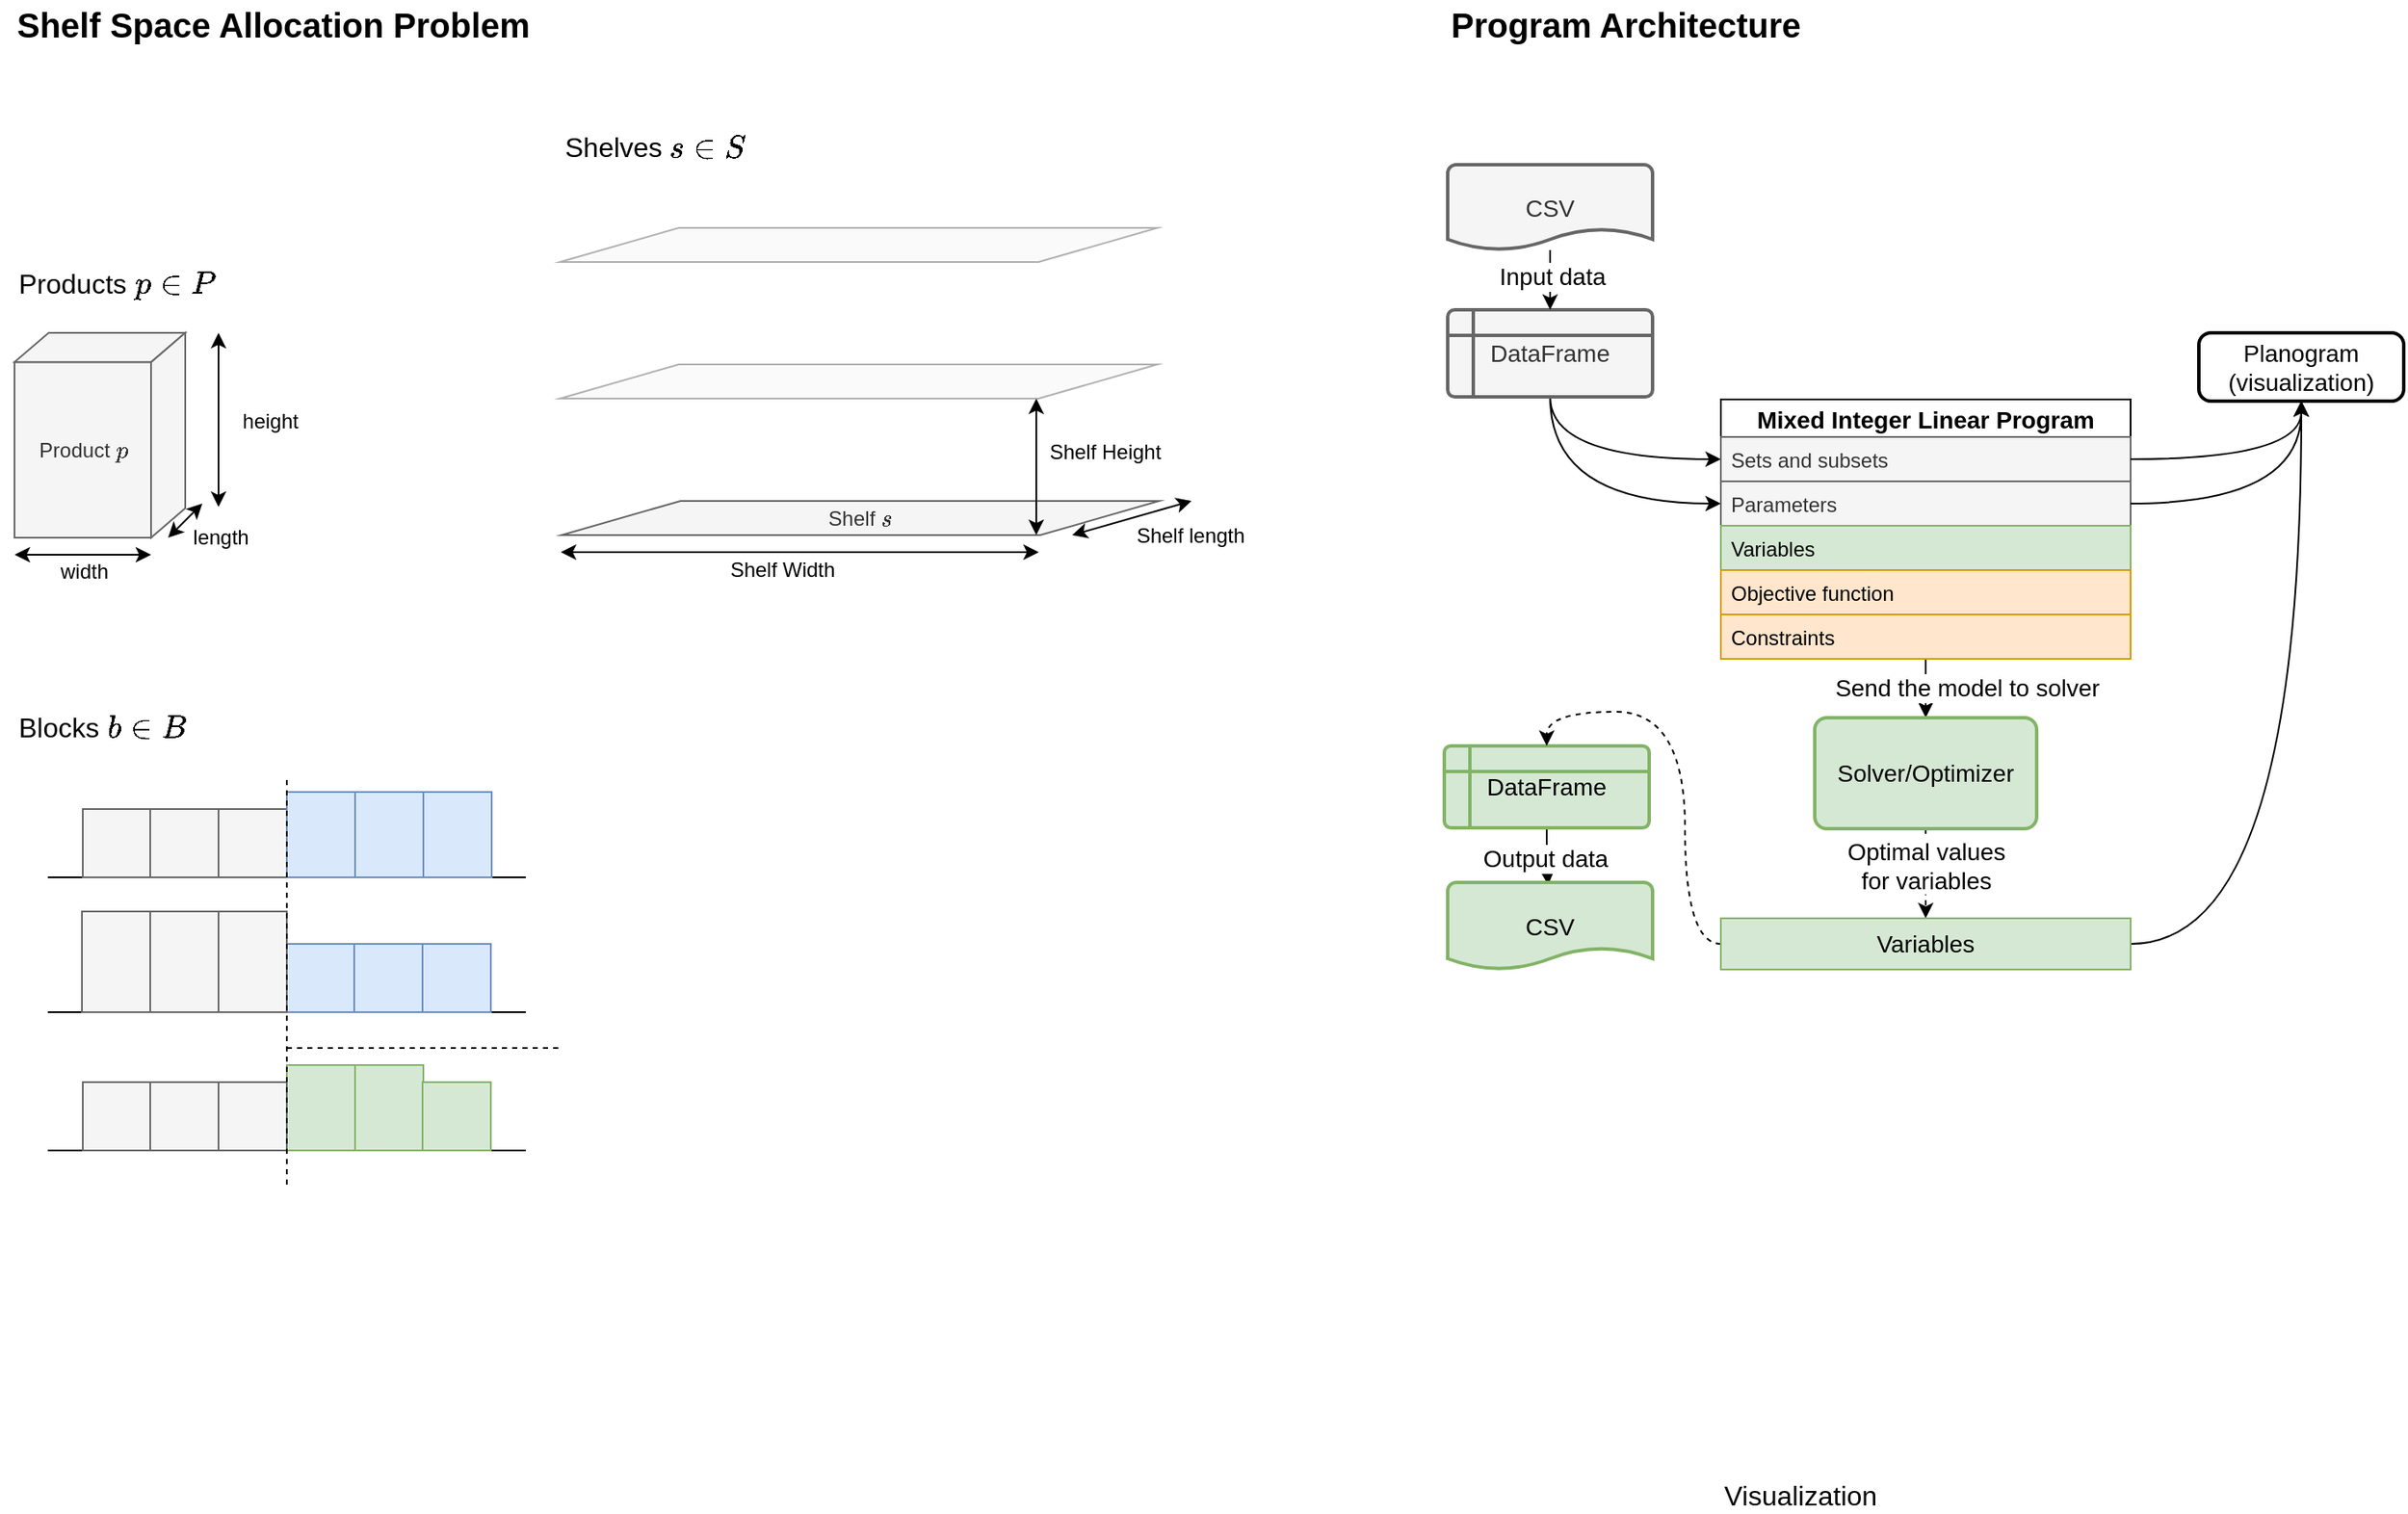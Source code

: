 <mxfile version="10.7.6" type="device"><diagram id="Uy3uvvW7gV8vHQEtKgSc" name="Page-1"><mxGraphModel dx="961" dy="609" grid="1" gridSize="10" guides="1" tooltips="1" connect="1" arrows="1" fold="1" page="1" pageScale="1" pageWidth="850" pageHeight="1100" math="1" shadow="0"><root><mxCell id="0"/><mxCell id="1" parent="0"/><mxCell id="ZyuBsT2kMfuU2qpAa5RZ-16" value="" style="endArrow=classic;startArrow=classic;html=1;" parent="1" edge="1"><mxGeometry width="50" height="50" relative="1" as="geometry"><mxPoint x="400.5" y="369.5" as="sourcePoint"/><mxPoint x="680.5" y="369.5" as="targetPoint"/></mxGeometry></mxCell><mxCell id="Q-OfqKG9HfWTGEBHC6da-2" value="Shelf Width" style="text;html=1;resizable=0;points=[];align=center;verticalAlign=middle;labelBackgroundColor=#ffffff;" parent="ZyuBsT2kMfuU2qpAa5RZ-16" vertex="1" connectable="0"><mxGeometry x="-0.199" y="-1" relative="1" as="geometry"><mxPoint x="17.5" y="9.5" as="offset"/></mxGeometry></mxCell><mxCell id="ZyuBsT2kMfuU2qpAa5RZ-17" value="Products \(p \in P\)" style="text;html=1;resizable=0;points=[];autosize=1;align=left;verticalAlign=top;spacingTop=-4;fontSize=16;" parent="1" vertex="1"><mxGeometry x="80.5" y="199.5" width="110" height="20" as="geometry"/></mxCell><mxCell id="ZyuBsT2kMfuU2qpAa5RZ-18" value="Shelves \(s\in S\)" style="text;html=1;resizable=0;points=[];autosize=1;align=left;verticalAlign=top;spacingTop=-4;fontSize=16;" parent="1" vertex="1"><mxGeometry x="401" y="120" width="110" height="20" as="geometry"/></mxCell><mxCell id="Nxzj6FKAip8sOl0AJ4HT-1" value="Shelf Space Allocation Problem&lt;br style=&quot;font-size: 20px;&quot;&gt;" style="text;html=1;resizable=0;points=[];autosize=1;align=left;verticalAlign=top;spacingTop=-4;fontSize=20;fontStyle=1" parent="1" vertex="1"><mxGeometry x="80" y="46" width="180" height="20" as="geometry"/></mxCell><mxCell id="Nxzj6FKAip8sOl0AJ4HT-2" value="Program Architecture" style="text;html=1;resizable=0;points=[];autosize=1;align=left;verticalAlign=top;spacingTop=-4;fontSize=20;fontStyle=1" parent="1" vertex="1"><mxGeometry x="920" y="46" width="200" height="30" as="geometry"/></mxCell><mxCell id="ArbSpJ1vyQyhhJunyPkZ-13" style="edgeStyle=orthogonalEdgeStyle;rounded=0;orthogonalLoop=1;jettySize=auto;html=1;entryX=0;entryY=0.5;entryDx=0;entryDy=0;curved=1;" edge="1" parent="1" source="Nxzj6FKAip8sOl0AJ4HT-3" target="ArbSpJ1vyQyhhJunyPkZ-2"><mxGeometry relative="1" as="geometry"/></mxCell><mxCell id="ArbSpJ1vyQyhhJunyPkZ-14" style="edgeStyle=orthogonalEdgeStyle;curved=1;rounded=0;orthogonalLoop=1;jettySize=auto;html=1;entryX=0;entryY=0.5;entryDx=0;entryDy=0;" edge="1" parent="1" source="Nxzj6FKAip8sOl0AJ4HT-3" target="ArbSpJ1vyQyhhJunyPkZ-3"><mxGeometry relative="1" as="geometry"/></mxCell><mxCell id="Nxzj6FKAip8sOl0AJ4HT-3" value="DataFrame" style="shape=internalStorage;whiteSpace=wrap;html=1;dx=15;dy=15;rounded=1;arcSize=8;strokeWidth=2;dashed=0;fontFamily=Helvetica;fontSize=14;fontColor=#333333;align=center;strokeColor=#666666;fillColor=#f5f5f5;" parent="1" vertex="1"><mxGeometry x="920" y="227.5" width="120" height="51" as="geometry"/></mxCell><mxCell id="ArbSpJ1vyQyhhJunyPkZ-25" style="edgeStyle=orthogonalEdgeStyle;curved=1;rounded=0;orthogonalLoop=1;jettySize=auto;html=1;entryX=0.49;entryY=0.029;entryDx=0;entryDy=0;entryPerimeter=0;fontSize=16;" edge="1" parent="1" source="Nxzj6FKAip8sOl0AJ4HT-13" target="hRU-6L5j_bpRi2SihB1o-7"><mxGeometry relative="1" as="geometry"/></mxCell><mxCell id="ArbSpJ1vyQyhhJunyPkZ-39" value="Output data" style="text;html=1;resizable=0;points=[];align=center;verticalAlign=middle;labelBackgroundColor=#ffffff;fontSize=14;" vertex="1" connectable="0" parent="ArbSpJ1vyQyhhJunyPkZ-25"><mxGeometry x="-0.217" y="-1" relative="1" as="geometry"><mxPoint y="4" as="offset"/></mxGeometry></mxCell><mxCell id="Nxzj6FKAip8sOl0AJ4HT-13" value="DataFrame&lt;br style=&quot;font-size: 14px;&quot;&gt;" style="shape=internalStorage;whiteSpace=wrap;html=1;dx=15;dy=15;rounded=1;arcSize=8;strokeWidth=2;dashed=0;fontFamily=Helvetica;fontSize=14;align=center;strokeColor=#82b366;fillColor=#d5e8d4;" parent="1" vertex="1"><mxGeometry x="918" y="483" width="120" height="48" as="geometry"/></mxCell><mxCell id="hRU-6L5j_bpRi2SihB1o-6" style="edgeStyle=orthogonalEdgeStyle;rounded=0;orthogonalLoop=1;jettySize=auto;html=1;" parent="1" source="hRU-6L5j_bpRi2SihB1o-5" target="Nxzj6FKAip8sOl0AJ4HT-3" edge="1"><mxGeometry relative="1" as="geometry"><Array as="points"><mxPoint x="980" y="217.5"/><mxPoint x="980" y="217.5"/></Array></mxGeometry></mxCell><mxCell id="ArbSpJ1vyQyhhJunyPkZ-38" value="Input data" style="text;html=1;resizable=0;points=[];align=center;verticalAlign=middle;labelBackgroundColor=#ffffff;fontSize=14;" vertex="1" connectable="0" parent="hRU-6L5j_bpRi2SihB1o-6"><mxGeometry x="0.443" y="-8" relative="1" as="geometry"><mxPoint x="8.5" y="-10.5" as="offset"/></mxGeometry></mxCell><mxCell id="hRU-6L5j_bpRi2SihB1o-5" value="CSV" style="strokeWidth=2;html=1;shape=mxgraph.flowchart.document2;whiteSpace=wrap;size=0.25;fontFamily=Helvetica;fontSize=14;fontColor=#333333;align=center;strokeColor=#666666;fillColor=#f5f5f5;" parent="1" vertex="1"><mxGeometry x="920" y="142.5" width="120" height="50" as="geometry"/></mxCell><mxCell id="hRU-6L5j_bpRi2SihB1o-7" value="CSV&lt;br style=&quot;font-size: 14px;&quot;&gt;" style="strokeWidth=2;html=1;shape=mxgraph.flowchart.document2;whiteSpace=wrap;size=0.25;fontFamily=Helvetica;fontSize=14;align=center;strokeColor=#82b366;fillColor=#d5e8d4;" parent="1" vertex="1"><mxGeometry x="920" y="563" width="120" height="51" as="geometry"/></mxCell><mxCell id="hRU-6L5j_bpRi2SihB1o-11" value="Planogram &lt;br&gt;(visualization)&lt;br style=&quot;font-size: 14px&quot;&gt;" style="rounded=1;whiteSpace=wrap;html=1;absoluteArcSize=1;arcSize=14;strokeWidth=2;fontFamily=Helvetica;fontSize=14;align=center;" parent="1" vertex="1"><mxGeometry x="1360" y="241" width="120" height="40" as="geometry"/></mxCell><mxCell id="hRU-6L5j_bpRi2SihB1o-13" value="Visualization" style="text;html=1;resizable=0;points=[];autosize=1;align=left;verticalAlign=top;spacingTop=-4;fontSize=16;" parent="1" vertex="1"><mxGeometry x="1080" y="910" width="80" height="20" as="geometry"/></mxCell><mxCell id="ZyuBsT2kMfuU2qpAa5RZ-19" value="" style="endArrow=classic;startArrow=classic;html=1;" parent="1" edge="1"><mxGeometry width="50" height="50" relative="1" as="geometry"><mxPoint x="80.571" y="371" as="sourcePoint"/><mxPoint x="160.5" y="371" as="targetPoint"/></mxGeometry></mxCell><mxCell id="Q-OfqKG9HfWTGEBHC6da-16" value="width" style="text;html=1;resizable=0;points=[];align=center;verticalAlign=middle;labelBackgroundColor=#ffffff;" parent="ZyuBsT2kMfuU2qpAa5RZ-19" vertex="1" connectable="0"><mxGeometry x="-0.184" y="-1" relative="1" as="geometry"><mxPoint x="7.5" y="9" as="offset"/></mxGeometry></mxCell><mxCell id="Q-OfqKG9HfWTGEBHC6da-6" value="" style="endArrow=classic;startArrow=classic;html=1;" parent="1" edge="1"><mxGeometry width="50" height="50" relative="1" as="geometry"><mxPoint x="200" y="343" as="sourcePoint"/><mxPoint x="200" y="241" as="targetPoint"/></mxGeometry></mxCell><mxCell id="Q-OfqKG9HfWTGEBHC6da-15" value="height&lt;br&gt;" style="text;html=1;resizable=0;points=[];align=center;verticalAlign=middle;labelBackgroundColor=#ffffff;" parent="Q-OfqKG9HfWTGEBHC6da-6" vertex="1" connectable="0"><mxGeometry x="0.065" y="1" relative="1" as="geometry"><mxPoint x="31" y="4.5" as="offset"/></mxGeometry></mxCell><mxCell id="Q-OfqKG9HfWTGEBHC6da-11" value="" style="endArrow=classic;startArrow=classic;html=1;" parent="1" edge="1"><mxGeometry width="50" height="50" relative="1" as="geometry"><mxPoint x="170.5" y="361" as="sourcePoint"/><mxPoint x="190.5" y="341" as="targetPoint"/></mxGeometry></mxCell><mxCell id="Q-OfqKG9HfWTGEBHC6da-17" value="length" style="text;html=1;resizable=0;points=[];align=center;verticalAlign=middle;labelBackgroundColor=#ffffff;" parent="Q-OfqKG9HfWTGEBHC6da-11" vertex="1" connectable="0"><mxGeometry x="0.483" y="1" relative="1" as="geometry"><mxPoint x="16" y="15.5" as="offset"/></mxGeometry></mxCell><mxCell id="ZyuBsT2kMfuU2qpAa5RZ-12" value="Product \(p\)" style="rounded=0;whiteSpace=wrap;html=1;fillColor=#f5f5f5;strokeColor=#666666;fontColor=#333333;" parent="1" vertex="1"><mxGeometry x="80.5" y="258.143" width="80.0" height="102.857" as="geometry"/></mxCell><mxCell id="Q-OfqKG9HfWTGEBHC6da-7" value="" style="shape=parallelogram;perimeter=parallelogramPerimeter;whiteSpace=wrap;html=1;shadow=0;fillColor=#f5f5f5;strokeColor=#666666;fontColor=#333333;" parent="1" vertex="1"><mxGeometry x="80.5" y="241" width="100.0" height="17.143" as="geometry"/></mxCell><mxCell id="Q-OfqKG9HfWTGEBHC6da-9" value="" style="shape=parallelogram;perimeter=parallelogramPerimeter;whiteSpace=wrap;html=1;shadow=0;fillColor=#f5f5f5;strokeColor=#666666;fontColor=#333333;direction=south;flipH=1;size=0.144;" parent="1" vertex="1"><mxGeometry x="160.5" y="241" width="20" height="120" as="geometry"/></mxCell><mxCell id="Q-OfqKG9HfWTGEBHC6da-18" value="Shelf \(s\)" style="shape=parallelogram;perimeter=parallelogramPerimeter;whiteSpace=wrap;html=1;shadow=0;size=0.199;fillColor=#f5f5f5;strokeColor=#666666;fontColor=#333333;" parent="1" vertex="1"><mxGeometry x="401" y="339.5" width="350" height="20" as="geometry"/></mxCell><mxCell id="ZyuBsT2kMfuU2qpAa5RZ-15" value="" style="endArrow=classic;startArrow=classic;html=1;" parent="1" edge="1"><mxGeometry width="50" height="50" relative="1" as="geometry"><mxPoint x="679" y="359.5" as="sourcePoint"/><mxPoint x="679" y="279.5" as="targetPoint"/></mxGeometry></mxCell><mxCell id="Q-OfqKG9HfWTGEBHC6da-3" value="Shelf Height" style="text;html=1;resizable=0;points=[];align=center;verticalAlign=middle;labelBackgroundColor=#ffffff;" parent="ZyuBsT2kMfuU2qpAa5RZ-15" vertex="1" connectable="0"><mxGeometry x="0.327" relative="1" as="geometry"><mxPoint x="40" y="4" as="offset"/></mxGeometry></mxCell><mxCell id="Q-OfqKG9HfWTGEBHC6da-20" value="" style="endArrow=classic;startArrow=classic;html=1;" parent="1" edge="1"><mxGeometry width="50" height="50" relative="1" as="geometry"><mxPoint x="700" y="359.5" as="sourcePoint"/><mxPoint x="770" y="339.5" as="targetPoint"/></mxGeometry></mxCell><mxCell id="Q-OfqKG9HfWTGEBHC6da-21" value="Shelf length" style="text;html=1;resizable=0;points=[];align=center;verticalAlign=middle;labelBackgroundColor=#ffffff;" parent="Q-OfqKG9HfWTGEBHC6da-20" vertex="1" connectable="0"><mxGeometry x="-0.363" y="-1" relative="1" as="geometry"><mxPoint x="46.5" y="6" as="offset"/></mxGeometry></mxCell><mxCell id="Q-OfqKG9HfWTGEBHC6da-22" value="" style="shape=parallelogram;perimeter=parallelogramPerimeter;whiteSpace=wrap;html=1;shadow=0;size=0.199;fillColor=#f5f5f5;strokeColor=#666666;fontColor=#333333;opacity=50;" parent="1" vertex="1"><mxGeometry x="400" y="259.5" width="350" height="20" as="geometry"/></mxCell><mxCell id="Q-OfqKG9HfWTGEBHC6da-24" value="" style="shape=parallelogram;perimeter=parallelogramPerimeter;whiteSpace=wrap;html=1;shadow=0;size=0.199;fillColor=#f5f5f5;strokeColor=#666666;fontColor=#333333;opacity=50;" parent="1" vertex="1"><mxGeometry x="400" y="179.5" width="350" height="20" as="geometry"/></mxCell><mxCell id="Q-OfqKG9HfWTGEBHC6da-27" value="Blocks \(b\in B\)" style="text;html=1;resizable=0;points=[];autosize=1;align=left;verticalAlign=top;spacingTop=-4;fontSize=16;" parent="1" vertex="1"><mxGeometry x="80.5" y="460" width="130" height="20" as="geometry"/></mxCell><mxCell id="Q-OfqKG9HfWTGEBHC6da-28" value="" style="endArrow=none;html=1;fontSize=16;" parent="1" edge="1"><mxGeometry width="50" height="50" relative="1" as="geometry"><mxPoint x="100" y="560" as="sourcePoint"/><mxPoint x="380" y="560" as="targetPoint"/></mxGeometry></mxCell><mxCell id="Q-OfqKG9HfWTGEBHC6da-29" value="" style="endArrow=none;html=1;fontSize=16;" parent="1" edge="1"><mxGeometry width="50" height="50" relative="1" as="geometry"><mxPoint x="100" y="639" as="sourcePoint"/><mxPoint x="380" y="639" as="targetPoint"/></mxGeometry></mxCell><mxCell id="Q-OfqKG9HfWTGEBHC6da-30" value="" style="endArrow=none;html=1;fontSize=16;" parent="1" edge="1"><mxGeometry width="50" height="50" relative="1" as="geometry"><mxPoint x="100" y="720" as="sourcePoint"/><mxPoint x="380" y="720" as="targetPoint"/></mxGeometry></mxCell><mxCell id="Q-OfqKG9HfWTGEBHC6da-34" value="" style="rounded=0;whiteSpace=wrap;html=1;shadow=0;fontFamily=Helvetica;fontSize=16;fontColor=#333333;align=center;strokeColor=#666666;fillColor=#f5f5f5;" parent="1" vertex="1"><mxGeometry x="120.5" y="520" width="40" height="40" as="geometry"/></mxCell><mxCell id="Q-OfqKG9HfWTGEBHC6da-35" value="" style="rounded=0;whiteSpace=wrap;html=1;shadow=0;fontFamily=Helvetica;fontSize=16;fontColor=#333333;align=center;strokeColor=#666666;fillColor=#f5f5f5;" parent="1" vertex="1"><mxGeometry x="160" y="520" width="40" height="40" as="geometry"/></mxCell><mxCell id="Q-OfqKG9HfWTGEBHC6da-36" value="" style="rounded=0;whiteSpace=wrap;html=1;shadow=0;fontFamily=Helvetica;fontSize=16;fontColor=#333333;align=center;strokeColor=#666666;fillColor=#f5f5f5;" parent="1" vertex="1"><mxGeometry x="200" y="520" width="40" height="40" as="geometry"/></mxCell><mxCell id="Q-OfqKG9HfWTGEBHC6da-37" value="" style="rounded=0;whiteSpace=wrap;html=1;shadow=0;fontFamily=Helvetica;fontSize=16;fontColor=#000000;align=center;strokeColor=#6c8ebf;fillColor=#dae8fc;" parent="1" vertex="1"><mxGeometry x="240" y="510" width="40" height="50" as="geometry"/></mxCell><mxCell id="Q-OfqKG9HfWTGEBHC6da-38" value="" style="rounded=0;whiteSpace=wrap;html=1;shadow=0;fontFamily=Helvetica;fontSize=16;fontColor=#000000;align=center;strokeColor=#6c8ebf;fillColor=#dae8fc;" parent="1" vertex="1"><mxGeometry x="280" y="510" width="40" height="50" as="geometry"/></mxCell><mxCell id="Q-OfqKG9HfWTGEBHC6da-39" value="" style="rounded=0;whiteSpace=wrap;html=1;shadow=0;fontFamily=Helvetica;fontSize=16;fontColor=#000000;align=center;strokeColor=#6c8ebf;fillColor=#dae8fc;" parent="1" vertex="1"><mxGeometry x="320" y="510" width="40" height="50" as="geometry"/></mxCell><mxCell id="Q-OfqKG9HfWTGEBHC6da-43" value="" style="rounded=0;whiteSpace=wrap;html=1;shadow=0;fontFamily=Helvetica;fontSize=16;fontColor=#000000;align=center;strokeColor=#6c8ebf;fillColor=#dae8fc;" parent="1" vertex="1"><mxGeometry x="240" y="599" width="40" height="40" as="geometry"/></mxCell><mxCell id="Q-OfqKG9HfWTGEBHC6da-44" value="" style="rounded=0;whiteSpace=wrap;html=1;shadow=0;fontFamily=Helvetica;fontSize=16;fontColor=#000000;align=center;strokeColor=#6c8ebf;fillColor=#dae8fc;" parent="1" vertex="1"><mxGeometry x="279.5" y="599" width="40" height="40" as="geometry"/></mxCell><mxCell id="Q-OfqKG9HfWTGEBHC6da-45" value="" style="rounded=0;whiteSpace=wrap;html=1;shadow=0;fontFamily=Helvetica;fontSize=16;fontColor=#000000;align=center;strokeColor=#6c8ebf;fillColor=#dae8fc;" parent="1" vertex="1"><mxGeometry x="319.5" y="599" width="40" height="40" as="geometry"/></mxCell><mxCell id="Q-OfqKG9HfWTGEBHC6da-49" value="" style="rounded=0;whiteSpace=wrap;html=1;shadow=0;fontFamily=Helvetica;fontSize=16;fontColor=#000000;align=center;strokeColor=#82b366;fillColor=#d5e8d4;" parent="1" vertex="1"><mxGeometry x="240" y="670" width="40" height="50" as="geometry"/></mxCell><mxCell id="Q-OfqKG9HfWTGEBHC6da-50" value="" style="rounded=0;whiteSpace=wrap;html=1;shadow=0;fontFamily=Helvetica;fontSize=16;fontColor=#000000;align=center;strokeColor=#82b366;fillColor=#d5e8d4;" parent="1" vertex="1"><mxGeometry x="280" y="670" width="40" height="50" as="geometry"/></mxCell><mxCell id="Q-OfqKG9HfWTGEBHC6da-51" value="" style="rounded=0;whiteSpace=wrap;html=1;shadow=0;fontFamily=Helvetica;fontSize=16;fontColor=#000000;align=center;strokeColor=#82b366;fillColor=#d5e8d4;" parent="1" vertex="1"><mxGeometry x="319.5" y="680" width="40" height="40" as="geometry"/></mxCell><mxCell id="Q-OfqKG9HfWTGEBHC6da-54" value="" style="endArrow=none;dashed=1;html=1;fontSize=16;" parent="1" edge="1"><mxGeometry width="50" height="50" relative="1" as="geometry"><mxPoint x="240" y="660" as="sourcePoint"/><mxPoint x="400" y="660" as="targetPoint"/></mxGeometry></mxCell><mxCell id="Q-OfqKG9HfWTGEBHC6da-56" value="" style="rounded=0;whiteSpace=wrap;html=1;shadow=0;fontFamily=Helvetica;fontSize=16;fontColor=#333333;align=center;strokeColor=#666666;fillColor=#f5f5f5;" parent="1" vertex="1"><mxGeometry x="120" y="580" width="40" height="59" as="geometry"/></mxCell><mxCell id="Q-OfqKG9HfWTGEBHC6da-57" value="" style="rounded=0;whiteSpace=wrap;html=1;shadow=0;fontFamily=Helvetica;fontSize=16;fontColor=#333333;align=center;strokeColor=#666666;fillColor=#f5f5f5;" parent="1" vertex="1"><mxGeometry x="160" y="580" width="40" height="59" as="geometry"/></mxCell><mxCell id="Q-OfqKG9HfWTGEBHC6da-58" value="" style="rounded=0;whiteSpace=wrap;html=1;shadow=0;fontFamily=Helvetica;fontSize=16;fontColor=#333333;align=center;strokeColor=#666666;fillColor=#f5f5f5;" parent="1" vertex="1"><mxGeometry x="200" y="580" width="40" height="59" as="geometry"/></mxCell><mxCell id="Q-OfqKG9HfWTGEBHC6da-59" value="" style="rounded=0;whiteSpace=wrap;html=1;shadow=0;fontFamily=Helvetica;fontSize=16;fontColor=#333333;align=center;strokeColor=#666666;fillColor=#f5f5f5;" parent="1" vertex="1"><mxGeometry x="120.5" y="680" width="40" height="40" as="geometry"/></mxCell><mxCell id="Q-OfqKG9HfWTGEBHC6da-60" value="" style="rounded=0;whiteSpace=wrap;html=1;shadow=0;fontFamily=Helvetica;fontSize=16;fontColor=#333333;align=center;strokeColor=#666666;fillColor=#f5f5f5;" parent="1" vertex="1"><mxGeometry x="160" y="680" width="40" height="40" as="geometry"/></mxCell><mxCell id="Q-OfqKG9HfWTGEBHC6da-61" value="" style="rounded=0;whiteSpace=wrap;html=1;shadow=0;fontFamily=Helvetica;fontSize=16;fontColor=#333333;align=center;strokeColor=#666666;fillColor=#f5f5f5;" parent="1" vertex="1"><mxGeometry x="200" y="680" width="40" height="40" as="geometry"/></mxCell><mxCell id="Q-OfqKG9HfWTGEBHC6da-53" value="" style="endArrow=none;dashed=1;html=1;fontSize=16;" parent="1" edge="1"><mxGeometry width="50" height="50" relative="1" as="geometry"><mxPoint x="240" y="740" as="sourcePoint"/><mxPoint x="240" y="500" as="targetPoint"/></mxGeometry></mxCell><mxCell id="ArbSpJ1vyQyhhJunyPkZ-21" style="edgeStyle=orthogonalEdgeStyle;curved=1;rounded=0;orthogonalLoop=1;jettySize=auto;html=1;fontSize=16;" edge="1" parent="1" source="ArbSpJ1vyQyhhJunyPkZ-1" target="ArbSpJ1vyQyhhJunyPkZ-16"><mxGeometry relative="1" as="geometry"/></mxCell><mxCell id="ArbSpJ1vyQyhhJunyPkZ-36" value="Send the model to solver" style="text;html=1;resizable=0;points=[];align=center;verticalAlign=middle;labelBackgroundColor=#ffffff;fontSize=14;" vertex="1" connectable="0" parent="ArbSpJ1vyQyhhJunyPkZ-21"><mxGeometry x="0.006" y="-7" relative="1" as="geometry"><mxPoint x="17" as="offset"/></mxGeometry></mxCell><mxCell id="ArbSpJ1vyQyhhJunyPkZ-1" value="Mixed Integer Linear Program" style="swimlane;fontStyle=1;childLayout=stackLayout;horizontal=1;startSize=22;fillColor=none;horizontalStack=0;resizeParent=1;resizeParentMax=0;resizeLast=0;collapsible=1;marginBottom=0;swimlaneFillColor=#ffffff;align=center;fontSize=14;" vertex="1" parent="1"><mxGeometry x="1080" y="280" width="240" height="152" as="geometry"/></mxCell><mxCell id="ArbSpJ1vyQyhhJunyPkZ-2" value="Sets and subsets&#10;" style="text;strokeColor=#666666;fillColor=#f5f5f5;spacingLeft=4;spacingRight=4;overflow=hidden;rotatable=0;points=[[0,0.5],[1,0.5]];portConstraint=eastwest;fontSize=12;fontColor=#333333;" vertex="1" parent="ArbSpJ1vyQyhhJunyPkZ-1"><mxGeometry y="22" width="240" height="26" as="geometry"/></mxCell><mxCell id="ArbSpJ1vyQyhhJunyPkZ-3" value="Parameters" style="text;strokeColor=#666666;fillColor=#f5f5f5;spacingLeft=4;spacingRight=4;overflow=hidden;rotatable=0;points=[[0,0.5],[1,0.5]];portConstraint=eastwest;fontSize=12;fontColor=#333333;" vertex="1" parent="ArbSpJ1vyQyhhJunyPkZ-1"><mxGeometry y="48" width="240" height="26" as="geometry"/></mxCell><mxCell id="ArbSpJ1vyQyhhJunyPkZ-8" value="Variables" style="text;strokeColor=#82b366;fillColor=#d5e8d4;spacingLeft=4;spacingRight=4;overflow=hidden;rotatable=0;points=[[0,0.5],[1,0.5]];portConstraint=eastwest;fontSize=12;" vertex="1" parent="ArbSpJ1vyQyhhJunyPkZ-1"><mxGeometry y="74" width="240" height="26" as="geometry"/></mxCell><mxCell id="ArbSpJ1vyQyhhJunyPkZ-7" value="Objective function" style="text;strokeColor=#d79b00;fillColor=#ffe6cc;spacingLeft=4;spacingRight=4;overflow=hidden;rotatable=0;points=[[0,0.5],[1,0.5]];portConstraint=eastwest;fontSize=12;" vertex="1" parent="ArbSpJ1vyQyhhJunyPkZ-1"><mxGeometry y="100" width="240" height="26" as="geometry"/></mxCell><mxCell id="ArbSpJ1vyQyhhJunyPkZ-4" value="Constraints&#10;" style="text;strokeColor=#d79b00;fillColor=#ffe6cc;spacingLeft=4;spacingRight=4;overflow=hidden;rotatable=0;points=[[0,0.5],[1,0.5]];portConstraint=eastwest;fontSize=12;" vertex="1" parent="ArbSpJ1vyQyhhJunyPkZ-1"><mxGeometry y="126" width="240" height="26" as="geometry"/></mxCell><mxCell id="ArbSpJ1vyQyhhJunyPkZ-43" style="edgeStyle=orthogonalEdgeStyle;curved=1;rounded=0;orthogonalLoop=1;jettySize=auto;html=1;entryX=0.5;entryY=0;entryDx=0;entryDy=0;dashed=1;fontSize=14;" edge="1" parent="1" source="ArbSpJ1vyQyhhJunyPkZ-16" target="ArbSpJ1vyQyhhJunyPkZ-41"><mxGeometry relative="1" as="geometry"/></mxCell><mxCell id="ArbSpJ1vyQyhhJunyPkZ-44" value="Optimal values&lt;br&gt;for variables" style="text;html=1;resizable=0;points=[];align=center;verticalAlign=middle;labelBackgroundColor=#ffffff;fontSize=14;" vertex="1" connectable="0" parent="ArbSpJ1vyQyhhJunyPkZ-43"><mxGeometry x="0.012" y="-5" relative="1" as="geometry"><mxPoint x="5" y="-5" as="offset"/></mxGeometry></mxCell><mxCell id="ArbSpJ1vyQyhhJunyPkZ-16" value="Solver/Optimizer" style="rounded=1;whiteSpace=wrap;html=1;absoluteArcSize=1;arcSize=14;strokeWidth=2;fontSize=14;fillColor=#d5e8d4;strokeColor=#82b366;" vertex="1" parent="1"><mxGeometry x="1135" y="466.5" width="130" height="65" as="geometry"/></mxCell><mxCell id="ArbSpJ1vyQyhhJunyPkZ-31" style="edgeStyle=orthogonalEdgeStyle;curved=1;rounded=0;orthogonalLoop=1;jettySize=auto;html=1;fontSize=16;" edge="1" parent="1" source="ArbSpJ1vyQyhhJunyPkZ-3" target="hRU-6L5j_bpRi2SihB1o-11"><mxGeometry relative="1" as="geometry"/></mxCell><mxCell id="ArbSpJ1vyQyhhJunyPkZ-33" style="edgeStyle=orthogonalEdgeStyle;curved=1;rounded=0;orthogonalLoop=1;jettySize=auto;html=1;entryX=0.5;entryY=1;entryDx=0;entryDy=0;fontSize=16;" edge="1" parent="1" source="ArbSpJ1vyQyhhJunyPkZ-2" target="hRU-6L5j_bpRi2SihB1o-11"><mxGeometry relative="1" as="geometry"/></mxCell><mxCell id="ArbSpJ1vyQyhhJunyPkZ-47" style="edgeStyle=orthogonalEdgeStyle;curved=1;rounded=0;orthogonalLoop=1;jettySize=auto;html=1;entryX=0.5;entryY=0;entryDx=0;entryDy=0;dashed=1;fontSize=14;" edge="1" parent="1" source="ArbSpJ1vyQyhhJunyPkZ-41" target="Nxzj6FKAip8sOl0AJ4HT-13"><mxGeometry relative="1" as="geometry"/></mxCell><mxCell id="ArbSpJ1vyQyhhJunyPkZ-48" style="edgeStyle=orthogonalEdgeStyle;curved=1;rounded=0;orthogonalLoop=1;jettySize=auto;html=1;entryX=0.5;entryY=1;entryDx=0;entryDy=0;fontSize=14;" edge="1" parent="1" source="ArbSpJ1vyQyhhJunyPkZ-41" target="hRU-6L5j_bpRi2SihB1o-11"><mxGeometry relative="1" as="geometry"/></mxCell><mxCell id="ArbSpJ1vyQyhhJunyPkZ-41" value="Variables" style="rounded=0;whiteSpace=wrap;html=1;fontSize=14;fillColor=#d5e8d4;strokeColor=#82b366;" vertex="1" parent="1"><mxGeometry x="1080" y="584" width="240" height="30" as="geometry"/></mxCell></root></mxGraphModel></diagram></mxfile>
